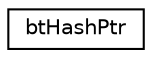 digraph "Graphical Class Hierarchy"
{
  edge [fontname="Helvetica",fontsize="10",labelfontname="Helvetica",labelfontsize="10"];
  node [fontname="Helvetica",fontsize="10",shape=record];
  rankdir="LR";
  Node1 [label="btHashPtr",height=0.2,width=0.4,color="black", fillcolor="white", style="filled",URL="$classbt_hash_ptr.html"];
}
